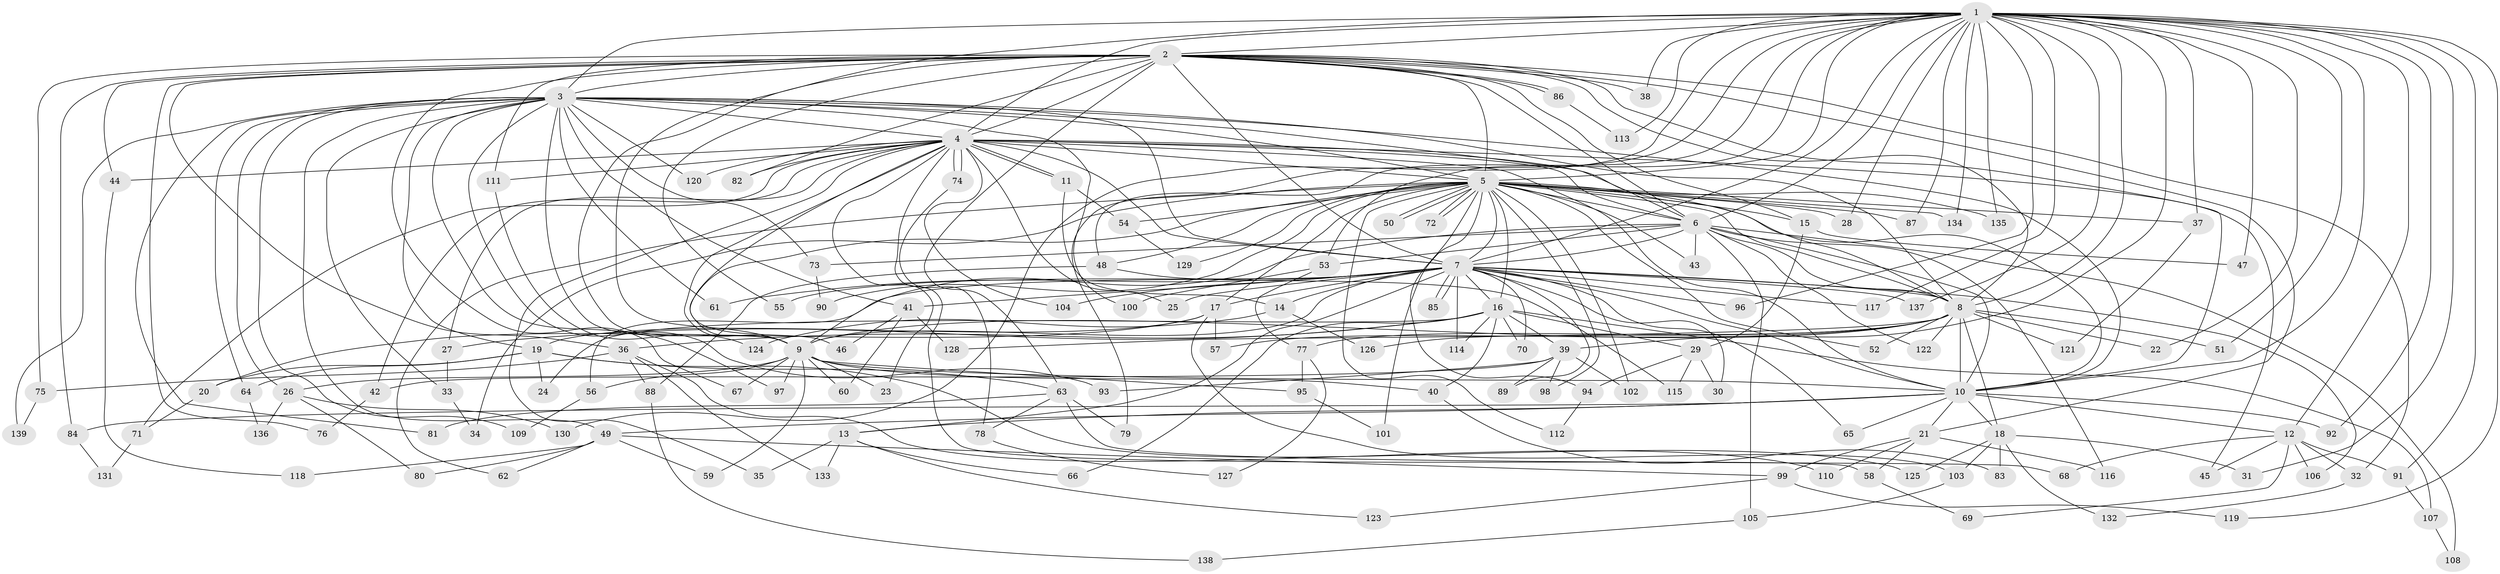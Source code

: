 // coarse degree distribution, {21: 0.024390243902439025, 23: 0.07317073170731707, 13: 0.024390243902439025, 10: 0.04878048780487805, 16: 0.024390243902439025, 11: 0.04878048780487805, 4: 0.14634146341463414, 8: 0.04878048780487805, 5: 0.024390243902439025, 2: 0.34146341463414637, 1: 0.024390243902439025, 3: 0.17073170731707318}
// Generated by graph-tools (version 1.1) at 2025/17/03/04/25 18:17:39]
// undirected, 139 vertices, 303 edges
graph export_dot {
graph [start="1"]
  node [color=gray90,style=filled];
  1;
  2;
  3;
  4;
  5;
  6;
  7;
  8;
  9;
  10;
  11;
  12;
  13;
  14;
  15;
  16;
  17;
  18;
  19;
  20;
  21;
  22;
  23;
  24;
  25;
  26;
  27;
  28;
  29;
  30;
  31;
  32;
  33;
  34;
  35;
  36;
  37;
  38;
  39;
  40;
  41;
  42;
  43;
  44;
  45;
  46;
  47;
  48;
  49;
  50;
  51;
  52;
  53;
  54;
  55;
  56;
  57;
  58;
  59;
  60;
  61;
  62;
  63;
  64;
  65;
  66;
  67;
  68;
  69;
  70;
  71;
  72;
  73;
  74;
  75;
  76;
  77;
  78;
  79;
  80;
  81;
  82;
  83;
  84;
  85;
  86;
  87;
  88;
  89;
  90;
  91;
  92;
  93;
  94;
  95;
  96;
  97;
  98;
  99;
  100;
  101;
  102;
  103;
  104;
  105;
  106;
  107;
  108;
  109;
  110;
  111;
  112;
  113;
  114;
  115;
  116;
  117;
  118;
  119;
  120;
  121;
  122;
  123;
  124;
  125;
  126;
  127;
  128;
  129;
  130;
  131;
  132;
  133;
  134;
  135;
  136;
  137;
  138;
  139;
  1 -- 2;
  1 -- 3;
  1 -- 4;
  1 -- 5;
  1 -- 6;
  1 -- 7;
  1 -- 8;
  1 -- 9;
  1 -- 10;
  1 -- 12;
  1 -- 22;
  1 -- 28;
  1 -- 31;
  1 -- 37;
  1 -- 38;
  1 -- 39;
  1 -- 47;
  1 -- 48;
  1 -- 51;
  1 -- 53;
  1 -- 79;
  1 -- 87;
  1 -- 91;
  1 -- 92;
  1 -- 96;
  1 -- 113;
  1 -- 117;
  1 -- 119;
  1 -- 130;
  1 -- 134;
  1 -- 135;
  1 -- 137;
  2 -- 3;
  2 -- 4;
  2 -- 5;
  2 -- 6;
  2 -- 7;
  2 -- 8;
  2 -- 9;
  2 -- 10;
  2 -- 15;
  2 -- 21;
  2 -- 32;
  2 -- 36;
  2 -- 38;
  2 -- 44;
  2 -- 55;
  2 -- 63;
  2 -- 67;
  2 -- 75;
  2 -- 76;
  2 -- 82;
  2 -- 84;
  2 -- 86;
  2 -- 86;
  2 -- 111;
  3 -- 4;
  3 -- 5;
  3 -- 6;
  3 -- 7;
  3 -- 8;
  3 -- 9;
  3 -- 10;
  3 -- 19;
  3 -- 26;
  3 -- 33;
  3 -- 41;
  3 -- 49;
  3 -- 61;
  3 -- 64;
  3 -- 73;
  3 -- 81;
  3 -- 93;
  3 -- 97;
  3 -- 100;
  3 -- 109;
  3 -- 120;
  3 -- 139;
  4 -- 5;
  4 -- 6;
  4 -- 7;
  4 -- 8;
  4 -- 9;
  4 -- 10;
  4 -- 11;
  4 -- 11;
  4 -- 23;
  4 -- 25;
  4 -- 27;
  4 -- 35;
  4 -- 42;
  4 -- 44;
  4 -- 45;
  4 -- 46;
  4 -- 58;
  4 -- 71;
  4 -- 74;
  4 -- 74;
  4 -- 82;
  4 -- 104;
  4 -- 111;
  4 -- 120;
  5 -- 6;
  5 -- 7;
  5 -- 8;
  5 -- 9;
  5 -- 10;
  5 -- 15;
  5 -- 16;
  5 -- 17;
  5 -- 28;
  5 -- 34;
  5 -- 37;
  5 -- 43;
  5 -- 48;
  5 -- 50;
  5 -- 50;
  5 -- 52;
  5 -- 54;
  5 -- 62;
  5 -- 72;
  5 -- 72;
  5 -- 87;
  5 -- 90;
  5 -- 94;
  5 -- 98;
  5 -- 101;
  5 -- 102;
  5 -- 112;
  5 -- 129;
  5 -- 134;
  5 -- 135;
  6 -- 7;
  6 -- 8;
  6 -- 9;
  6 -- 10;
  6 -- 43;
  6 -- 53;
  6 -- 73;
  6 -- 105;
  6 -- 108;
  6 -- 116;
  6 -- 122;
  7 -- 8;
  7 -- 9;
  7 -- 10;
  7 -- 13;
  7 -- 14;
  7 -- 16;
  7 -- 17;
  7 -- 25;
  7 -- 30;
  7 -- 41;
  7 -- 55;
  7 -- 56;
  7 -- 61;
  7 -- 65;
  7 -- 70;
  7 -- 85;
  7 -- 85;
  7 -- 89;
  7 -- 96;
  7 -- 104;
  7 -- 106;
  7 -- 114;
  7 -- 117;
  7 -- 137;
  8 -- 9;
  8 -- 10;
  8 -- 18;
  8 -- 22;
  8 -- 51;
  8 -- 52;
  8 -- 57;
  8 -- 77;
  8 -- 121;
  8 -- 122;
  8 -- 126;
  8 -- 128;
  9 -- 10;
  9 -- 23;
  9 -- 26;
  9 -- 40;
  9 -- 56;
  9 -- 59;
  9 -- 60;
  9 -- 67;
  9 -- 95;
  9 -- 97;
  10 -- 12;
  10 -- 13;
  10 -- 18;
  10 -- 21;
  10 -- 49;
  10 -- 65;
  10 -- 84;
  10 -- 92;
  11 -- 14;
  11 -- 54;
  12 -- 32;
  12 -- 45;
  12 -- 68;
  12 -- 69;
  12 -- 91;
  12 -- 106;
  13 -- 35;
  13 -- 66;
  13 -- 123;
  13 -- 133;
  14 -- 124;
  14 -- 126;
  15 -- 29;
  15 -- 47;
  16 -- 24;
  16 -- 27;
  16 -- 29;
  16 -- 36;
  16 -- 39;
  16 -- 40;
  16 -- 66;
  16 -- 70;
  16 -- 107;
  16 -- 114;
  17 -- 19;
  17 -- 20;
  17 -- 57;
  17 -- 103;
  18 -- 31;
  18 -- 83;
  18 -- 103;
  18 -- 125;
  18 -- 132;
  19 -- 20;
  19 -- 24;
  19 -- 63;
  19 -- 64;
  19 -- 125;
  20 -- 71;
  21 -- 58;
  21 -- 99;
  21 -- 110;
  21 -- 116;
  26 -- 80;
  26 -- 130;
  26 -- 136;
  27 -- 33;
  29 -- 30;
  29 -- 94;
  29 -- 115;
  32 -- 132;
  33 -- 34;
  36 -- 75;
  36 -- 88;
  36 -- 110;
  36 -- 133;
  37 -- 121;
  39 -- 42;
  39 -- 89;
  39 -- 93;
  39 -- 98;
  39 -- 102;
  40 -- 83;
  41 -- 46;
  41 -- 60;
  41 -- 128;
  42 -- 76;
  44 -- 118;
  48 -- 88;
  48 -- 115;
  49 -- 59;
  49 -- 62;
  49 -- 80;
  49 -- 99;
  49 -- 118;
  53 -- 77;
  53 -- 100;
  54 -- 129;
  56 -- 109;
  58 -- 69;
  63 -- 68;
  63 -- 78;
  63 -- 79;
  63 -- 81;
  64 -- 136;
  71 -- 131;
  73 -- 90;
  74 -- 78;
  75 -- 139;
  77 -- 95;
  77 -- 127;
  78 -- 127;
  84 -- 131;
  86 -- 113;
  88 -- 138;
  91 -- 107;
  94 -- 112;
  95 -- 101;
  99 -- 119;
  99 -- 123;
  103 -- 105;
  105 -- 138;
  107 -- 108;
  111 -- 124;
}
